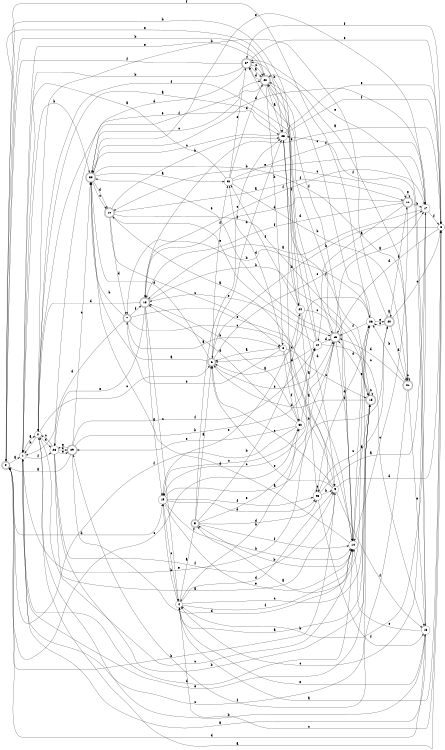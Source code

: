 digraph n27_9 {
__start0 [label="" shape="none"];

rankdir=LR;
size="8,5";

s0 [style="rounded,filled", color="black", fillcolor="white" shape="doublecircle", label="0"];
s1 [style="filled", color="black", fillcolor="white" shape="circle", label="1"];
s2 [style="filled", color="black", fillcolor="white" shape="circle", label="2"];
s3 [style="filled", color="black", fillcolor="white" shape="circle", label="3"];
s4 [style="filled", color="black", fillcolor="white" shape="circle", label="4"];
s5 [style="rounded,filled", color="black", fillcolor="white" shape="doublecircle", label="5"];
s6 [style="rounded,filled", color="black", fillcolor="white" shape="doublecircle", label="6"];
s7 [style="rounded,filled", color="black", fillcolor="white" shape="doublecircle", label="7"];
s8 [style="filled", color="black", fillcolor="white" shape="circle", label="8"];
s9 [style="filled", color="black", fillcolor="white" shape="circle", label="9"];
s10 [style="rounded,filled", color="black", fillcolor="white" shape="doublecircle", label="10"];
s11 [style="rounded,filled", color="black", fillcolor="white" shape="doublecircle", label="11"];
s12 [style="filled", color="black", fillcolor="white" shape="circle", label="12"];
s13 [style="filled", color="black", fillcolor="white" shape="circle", label="13"];
s14 [style="filled", color="black", fillcolor="white" shape="circle", label="14"];
s15 [style="rounded,filled", color="black", fillcolor="white" shape="doublecircle", label="15"];
s16 [style="rounded,filled", color="black", fillcolor="white" shape="doublecircle", label="16"];
s17 [style="filled", color="black", fillcolor="white" shape="circle", label="17"];
s18 [style="rounded,filled", color="black", fillcolor="white" shape="doublecircle", label="18"];
s19 [style="filled", color="black", fillcolor="white" shape="circle", label="19"];
s20 [style="rounded,filled", color="black", fillcolor="white" shape="doublecircle", label="20"];
s21 [style="rounded,filled", color="black", fillcolor="white" shape="doublecircle", label="21"];
s22 [style="rounded,filled", color="black", fillcolor="white" shape="doublecircle", label="22"];
s23 [style="filled", color="black", fillcolor="white" shape="circle", label="23"];
s24 [style="filled", color="black", fillcolor="white" shape="circle", label="24"];
s25 [style="filled", color="black", fillcolor="white" shape="circle", label="25"];
s26 [style="filled", color="black", fillcolor="white" shape="circle", label="26"];
s27 [style="rounded,filled", color="black", fillcolor="white" shape="doublecircle", label="27"];
s28 [style="filled", color="black", fillcolor="white" shape="circle", label="28"];
s29 [style="rounded,filled", color="black", fillcolor="white" shape="doublecircle", label="29"];
s30 [style="rounded,filled", color="black", fillcolor="white" shape="doublecircle", label="30"];
s31 [style="filled", color="black", fillcolor="white" shape="circle", label="31"];
s32 [style="filled", color="black", fillcolor="white" shape="circle", label="32"];
s0 -> s1 [label="a"];
s0 -> s22 [label="b"];
s0 -> s32 [label="c"];
s0 -> s19 [label="d"];
s0 -> s23 [label="e"];
s0 -> s26 [label="f"];
s1 -> s2 [label="a"];
s1 -> s30 [label="b"];
s1 -> s15 [label="c"];
s1 -> s14 [label="d"];
s1 -> s16 [label="e"];
s1 -> s28 [label="f"];
s2 -> s3 [label="a"];
s2 -> s1 [label="b"];
s2 -> s6 [label="c"];
s2 -> s28 [label="d"];
s2 -> s23 [label="e"];
s2 -> s24 [label="f"];
s3 -> s4 [label="a"];
s3 -> s6 [label="b"];
s3 -> s4 [label="c"];
s3 -> s16 [label="d"];
s3 -> s18 [label="e"];
s3 -> s27 [label="f"];
s4 -> s5 [label="a"];
s4 -> s19 [label="b"];
s4 -> s26 [label="c"];
s4 -> s9 [label="d"];
s4 -> s13 [label="e"];
s4 -> s14 [label="f"];
s5 -> s6 [label="a"];
s5 -> s24 [label="b"];
s5 -> s23 [label="c"];
s5 -> s25 [label="d"];
s5 -> s32 [label="e"];
s5 -> s14 [label="f"];
s6 -> s7 [label="a"];
s6 -> s23 [label="b"];
s6 -> s17 [label="c"];
s6 -> s30 [label="d"];
s6 -> s16 [label="e"];
s6 -> s31 [label="f"];
s7 -> s8 [label="a"];
s7 -> s30 [label="b"];
s7 -> s14 [label="c"];
s7 -> s1 [label="d"];
s7 -> s14 [label="e"];
s7 -> s18 [label="f"];
s8 -> s6 [label="a"];
s8 -> s9 [label="b"];
s8 -> s15 [label="c"];
s8 -> s31 [label="d"];
s8 -> s30 [label="e"];
s8 -> s32 [label="f"];
s9 -> s10 [label="a"];
s9 -> s0 [label="b"];
s9 -> s6 [label="c"];
s9 -> s3 [label="d"];
s9 -> s6 [label="e"];
s9 -> s13 [label="f"];
s10 -> s11 [label="a"];
s10 -> s23 [label="b"];
s10 -> s8 [label="c"];
s10 -> s7 [label="d"];
s10 -> s16 [label="e"];
s10 -> s15 [label="f"];
s11 -> s12 [label="a"];
s11 -> s17 [label="b"];
s11 -> s14 [label="c"];
s11 -> s18 [label="d"];
s11 -> s11 [label="e"];
s11 -> s18 [label="f"];
s12 -> s6 [label="a"];
s12 -> s0 [label="b"];
s12 -> s13 [label="c"];
s12 -> s16 [label="d"];
s12 -> s18 [label="e"];
s12 -> s22 [label="f"];
s13 -> s1 [label="a"];
s13 -> s2 [label="b"];
s13 -> s14 [label="c"];
s13 -> s0 [label="d"];
s13 -> s27 [label="e"];
s13 -> s23 [label="f"];
s14 -> s15 [label="a"];
s14 -> s5 [label="b"];
s14 -> s2 [label="c"];
s14 -> s30 [label="d"];
s14 -> s26 [label="e"];
s14 -> s27 [label="f"];
s15 -> s4 [label="a"];
s15 -> s6 [label="b"];
s15 -> s15 [label="c"];
s15 -> s16 [label="d"];
s15 -> s1 [label="e"];
s15 -> s23 [label="f"];
s16 -> s17 [label="a"];
s16 -> s4 [label="b"];
s16 -> s19 [label="c"];
s16 -> s22 [label="d"];
s16 -> s30 [label="e"];
s16 -> s14 [label="f"];
s17 -> s18 [label="a"];
s17 -> s4 [label="b"];
s17 -> s4 [label="c"];
s17 -> s30 [label="d"];
s17 -> s10 [label="e"];
s17 -> s3 [label="f"];
s18 -> s19 [label="a"];
s18 -> s15 [label="b"];
s18 -> s4 [label="c"];
s18 -> s2 [label="d"];
s18 -> s28 [label="e"];
s18 -> s17 [label="f"];
s19 -> s20 [label="a"];
s19 -> s14 [label="b"];
s19 -> s4 [label="c"];
s19 -> s25 [label="d"];
s19 -> s14 [label="e"];
s19 -> s25 [label="f"];
s20 -> s20 [label="a"];
s20 -> s2 [label="b"];
s20 -> s3 [label="c"];
s20 -> s21 [label="d"];
s20 -> s26 [label="e"];
s20 -> s11 [label="f"];
s21 -> s22 [label="a"];
s21 -> s26 [label="b"];
s21 -> s21 [label="c"];
s21 -> s16 [label="d"];
s21 -> s13 [label="e"];
s21 -> s29 [label="f"];
s22 -> s23 [label="a"];
s22 -> s8 [label="b"];
s22 -> s30 [label="c"];
s22 -> s27 [label="d"];
s22 -> s1 [label="e"];
s22 -> s14 [label="f"];
s23 -> s2 [label="a"];
s23 -> s24 [label="b"];
s23 -> s30 [label="c"];
s23 -> s32 [label="d"];
s23 -> s3 [label="e"];
s23 -> s3 [label="f"];
s24 -> s25 [label="a"];
s24 -> s27 [label="b"];
s24 -> s16 [label="c"];
s24 -> s9 [label="d"];
s24 -> s19 [label="e"];
s24 -> s31 [label="f"];
s25 -> s17 [label="a"];
s25 -> s9 [label="b"];
s25 -> s20 [label="c"];
s25 -> s26 [label="d"];
s25 -> s25 [label="e"];
s25 -> s13 [label="f"];
s26 -> s5 [label="a"];
s26 -> s7 [label="b"];
s26 -> s22 [label="c"];
s26 -> s6 [label="d"];
s26 -> s20 [label="e"];
s26 -> s16 [label="f"];
s27 -> s22 [label="a"];
s27 -> s1 [label="b"];
s27 -> s22 [label="c"];
s27 -> s28 [label="d"];
s27 -> s3 [label="e"];
s27 -> s0 [label="f"];
s28 -> s9 [label="a"];
s28 -> s15 [label="b"];
s28 -> s2 [label="c"];
s28 -> s29 [label="d"];
s28 -> s29 [label="e"];
s28 -> s9 [label="f"];
s29 -> s0 [label="a"];
s29 -> s12 [label="b"];
s29 -> s30 [label="c"];
s29 -> s14 [label="d"];
s29 -> s28 [label="e"];
s29 -> s12 [label="f"];
s30 -> s31 [label="a"];
s30 -> s21 [label="b"];
s30 -> s10 [label="c"];
s30 -> s10 [label="d"];
s30 -> s17 [label="e"];
s30 -> s22 [label="f"];
s31 -> s1 [label="a"];
s31 -> s21 [label="b"];
s31 -> s11 [label="c"];
s31 -> s22 [label="d"];
s31 -> s27 [label="e"];
s31 -> s17 [label="f"];
s32 -> s12 [label="a"];
s32 -> s18 [label="b"];
s32 -> s19 [label="c"];
s32 -> s18 [label="d"];
s32 -> s29 [label="e"];
s32 -> s0 [label="f"];

}